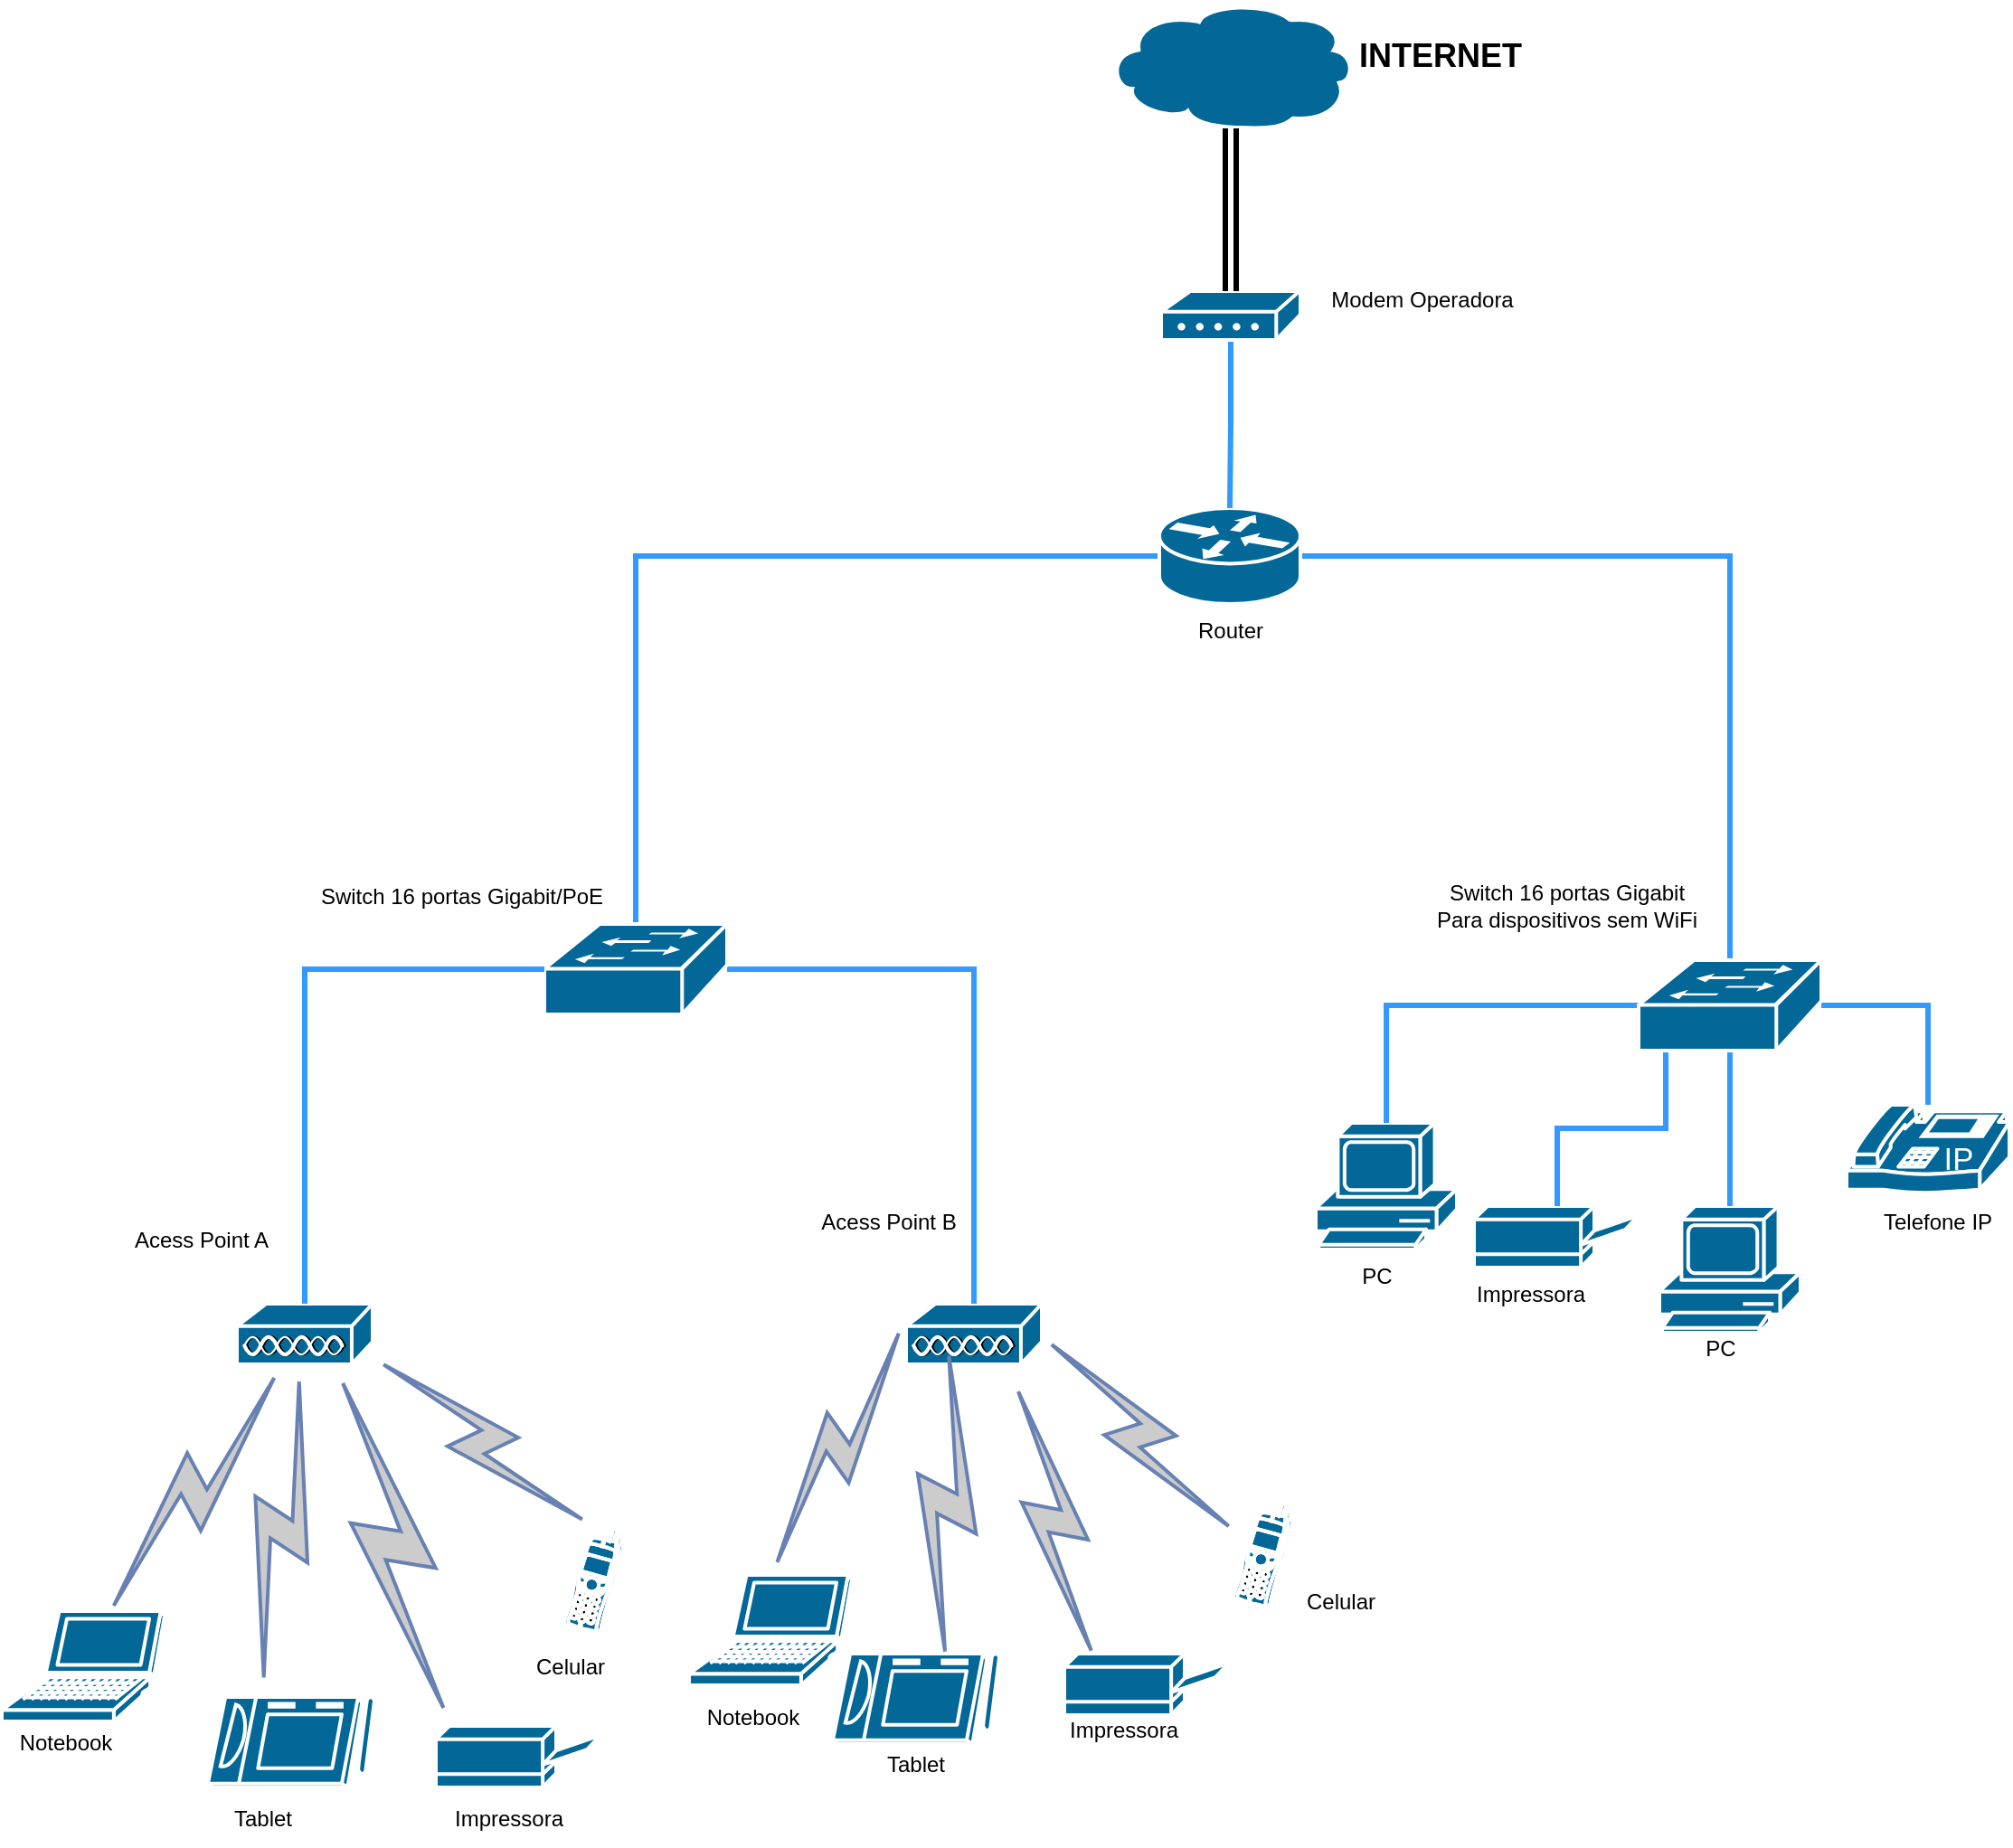 <mxfile version="24.5.4" type="github">
  <diagram name="Página-1" id="KN-7Ntw3eemW49qnZTDz">
    <mxGraphModel dx="2219" dy="557" grid="1" gridSize="10" guides="1" tooltips="1" connect="1" arrows="1" fold="1" page="1" pageScale="1" pageWidth="1169" pageHeight="827" math="0" shadow="0">
      <root>
        <mxCell id="0" />
        <mxCell id="1" parent="0" />
        <mxCell id="tpDxhP_KRYRFs_A_IT78-10" value="" style="shape=mxgraph.cisco.misc.access_point;sketch=0;html=1;pointerEvents=1;dashed=0;fillColor=#036897;strokeColor=#ffffff;strokeWidth=2;verticalLabelPosition=bottom;verticalAlign=top;align=center;outlineConnect=0;" parent="1" vertex="1">
          <mxGeometry x="-420" y="730" width="75" height="34" as="geometry" />
        </mxCell>
        <mxCell id="tpDxhP_KRYRFs_A_IT78-11" value="" style="shape=mxgraph.cisco.misc.access_point;sketch=0;html=1;pointerEvents=1;dashed=0;fillColor=#036897;strokeColor=#ffffff;strokeWidth=2;verticalLabelPosition=bottom;verticalAlign=top;align=center;outlineConnect=0;" parent="1" vertex="1">
          <mxGeometry x="-50" y="730" width="75" height="34" as="geometry" />
        </mxCell>
        <mxCell id="t4g9sNa6MWXyz9LRMFcR-9" style="edgeStyle=orthogonalEdgeStyle;rounded=0;orthogonalLoop=1;jettySize=auto;html=1;strokeColor=#3399FF;endArrow=none;endFill=0;strokeWidth=3;" edge="1" parent="1" source="tpDxhP_KRYRFs_A_IT78-21" target="t4g9sNa6MWXyz9LRMFcR-7">
          <mxGeometry relative="1" as="geometry" />
        </mxCell>
        <mxCell id="t4g9sNa6MWXyz9LRMFcR-10" style="edgeStyle=orthogonalEdgeStyle;rounded=0;orthogonalLoop=1;jettySize=auto;html=1;strokeColor=#3399FF;strokeWidth=3;endArrow=none;endFill=0;" edge="1" parent="1" source="tpDxhP_KRYRFs_A_IT78-21" target="t4g9sNa6MWXyz9LRMFcR-5">
          <mxGeometry relative="1" as="geometry" />
        </mxCell>
        <mxCell id="tpDxhP_KRYRFs_A_IT78-21" value="" style="shape=mxgraph.cisco.routers.router;sketch=0;html=1;pointerEvents=1;dashed=0;fillColor=#036897;strokeColor=#ffffff;strokeWidth=2;verticalLabelPosition=bottom;verticalAlign=top;align=center;outlineConnect=0;" parent="1" vertex="1">
          <mxGeometry x="90" y="290" width="78" height="53" as="geometry" />
        </mxCell>
        <mxCell id="t4g9sNa6MWXyz9LRMFcR-13" style="edgeStyle=orthogonalEdgeStyle;rounded=0;orthogonalLoop=1;jettySize=auto;html=1;strokeColor=#3399FF;strokeWidth=3;endArrow=none;endFill=0;" edge="1" parent="1" source="tpDxhP_KRYRFs_A_IT78-25" target="tpDxhP_KRYRFs_A_IT78-21">
          <mxGeometry relative="1" as="geometry" />
        </mxCell>
        <mxCell id="tpDxhP_KRYRFs_A_IT78-25" value="" style="shape=mxgraph.cisco.modems_and_phones.modem;sketch=0;html=1;pointerEvents=1;dashed=0;fillColor=#036897;strokeColor=#ffffff;strokeWidth=2;verticalLabelPosition=bottom;verticalAlign=top;align=center;outlineConnect=0;" parent="1" vertex="1">
          <mxGeometry x="91" y="170" width="77" height="27" as="geometry" />
        </mxCell>
        <mxCell id="tpDxhP_KRYRFs_A_IT78-28" value="&lt;h2&gt;INTERNET&lt;/h2&gt;" style="text;html=1;align=center;verticalAlign=middle;resizable=0;points=[];autosize=1;strokeColor=none;fillColor=none;" parent="1" vertex="1">
          <mxGeometry x="190" y="10" width="110" height="60" as="geometry" />
        </mxCell>
        <mxCell id="tpDxhP_KRYRFs_A_IT78-29" value="Modem Operadora" style="text;html=1;align=center;verticalAlign=middle;resizable=0;points=[];autosize=1;strokeColor=none;fillColor=none;" parent="1" vertex="1">
          <mxGeometry x="174.5" y="160" width="120" height="30" as="geometry" />
        </mxCell>
        <mxCell id="tpDxhP_KRYRFs_A_IT78-30" value="Router" style="text;html=1;align=center;verticalAlign=middle;resizable=0;points=[];autosize=1;strokeColor=none;fillColor=none;" parent="1" vertex="1">
          <mxGeometry x="99" y="343" width="60" height="30" as="geometry" />
        </mxCell>
        <mxCell id="tpDxhP_KRYRFs_A_IT78-31" value="Switch 16 portas Gigabit&lt;div&gt;Para dispositivos sem WiFi&lt;/div&gt;" style="text;html=1;align=center;verticalAlign=middle;resizable=0;points=[];autosize=1;strokeColor=none;fillColor=none;" parent="1" vertex="1">
          <mxGeometry x="230" y="490" width="170" height="40" as="geometry" />
        </mxCell>
        <mxCell id="tpDxhP_KRYRFs_A_IT78-32" value="Switch 16 portas Gigabit/PoE" style="text;html=1;align=center;verticalAlign=middle;resizable=0;points=[];autosize=1;strokeColor=none;fillColor=none;" parent="1" vertex="1">
          <mxGeometry x="-386" y="490" width="180" height="30" as="geometry" />
        </mxCell>
        <mxCell id="tpDxhP_KRYRFs_A_IT78-33" value="Acess Point A" style="text;html=1;align=center;verticalAlign=middle;resizable=0;points=[];autosize=1;strokeColor=none;fillColor=none;" parent="1" vertex="1">
          <mxGeometry x="-490" y="680" width="100" height="30" as="geometry" />
        </mxCell>
        <mxCell id="tpDxhP_KRYRFs_A_IT78-34" value="Acess Point B" style="text;html=1;align=center;verticalAlign=middle;resizable=0;points=[];autosize=1;strokeColor=none;fillColor=none;" parent="1" vertex="1">
          <mxGeometry x="-110" y="670" width="100" height="30" as="geometry" />
        </mxCell>
        <mxCell id="tpDxhP_KRYRFs_A_IT78-35" value="" style="shape=mxgraph.cisco.computers_and_peripherals.laptop;sketch=0;html=1;pointerEvents=1;dashed=0;fillColor=#036897;strokeColor=#ffffff;strokeWidth=2;verticalLabelPosition=bottom;verticalAlign=top;align=center;outlineConnect=0;" parent="1" vertex="1">
          <mxGeometry x="-550" y="900" width="90" height="61" as="geometry" />
        </mxCell>
        <mxCell id="tpDxhP_KRYRFs_A_IT78-37" value="" style="shape=mxgraph.cisco.modems_and_phones.cell_phone;sketch=0;html=1;pointerEvents=1;dashed=0;fillColor=#036897;strokeColor=#ffffff;strokeWidth=2;verticalLabelPosition=bottom;verticalAlign=top;align=center;outlineConnect=0;" parent="1" vertex="1">
          <mxGeometry x="-240" y="854" width="34" height="58" as="geometry" />
        </mxCell>
        <mxCell id="tpDxhP_KRYRFs_A_IT78-41" value="" style="shape=mxgraph.cisco.modems_and_phones.cell_phone;sketch=0;html=1;pointerEvents=1;dashed=0;fillColor=#036897;strokeColor=#ffffff;strokeWidth=2;verticalLabelPosition=bottom;verticalAlign=top;align=center;outlineConnect=0;" parent="1" vertex="1">
          <mxGeometry x="130" y="840" width="34" height="58" as="geometry" />
        </mxCell>
        <mxCell id="tpDxhP_KRYRFs_A_IT78-43" value="" style="shape=mxgraph.cisco.computers_and_peripherals.laptop;sketch=0;html=1;pointerEvents=1;dashed=0;fillColor=#036897;strokeColor=#ffffff;strokeWidth=2;verticalLabelPosition=bottom;verticalAlign=top;align=center;outlineConnect=0;" parent="1" vertex="1">
          <mxGeometry x="-170" y="880" width="90" height="61" as="geometry" />
        </mxCell>
        <mxCell id="tpDxhP_KRYRFs_A_IT78-47" value="" style="shape=mxgraph.cisco.computers_and_peripherals.pc;sketch=0;html=1;pointerEvents=1;dashed=0;fillColor=#036897;strokeColor=#ffffff;strokeWidth=2;verticalLabelPosition=bottom;verticalAlign=top;align=center;outlineConnect=0;" parent="1" vertex="1">
          <mxGeometry x="176.5" y="630" width="78" height="70" as="geometry" />
        </mxCell>
        <mxCell id="tpDxhP_KRYRFs_A_IT78-49" value="" style="shape=mxgraph.cisco.storage.cloud;sketch=0;html=1;pointerEvents=1;dashed=0;fillColor=#036897;strokeColor=#ffffff;strokeWidth=2;verticalLabelPosition=bottom;verticalAlign=top;align=center;outlineConnect=0;" parent="1" vertex="1">
          <mxGeometry x="61" y="10" width="137" height="70" as="geometry" />
        </mxCell>
        <mxCell id="tpDxhP_KRYRFs_A_IT78-50" style="edgeStyle=orthogonalEdgeStyle;rounded=0;orthogonalLoop=1;jettySize=auto;html=1;entryX=0.5;entryY=0;entryDx=0;entryDy=0;entryPerimeter=0;shape=link;strokeWidth=3;" parent="1" source="tpDxhP_KRYRFs_A_IT78-49" target="tpDxhP_KRYRFs_A_IT78-25" edge="1">
          <mxGeometry relative="1" as="geometry" />
        </mxCell>
        <mxCell id="tpDxhP_KRYRFs_A_IT78-51" style="edgeStyle=orthogonalEdgeStyle;rounded=0;orthogonalLoop=1;jettySize=auto;html=1;entryX=0.5;entryY=0;entryDx=0;entryDy=0;entryPerimeter=0;strokeColor=#3399FF;endArrow=none;endFill=0;strokeWidth=3;" parent="1" source="t4g9sNa6MWXyz9LRMFcR-7" target="tpDxhP_KRYRFs_A_IT78-47" edge="1">
          <mxGeometry relative="1" as="geometry">
            <mxPoint x="369" y="552.5" as="sourcePoint" />
          </mxGeometry>
        </mxCell>
        <mxCell id="tpDxhP_KRYRFs_A_IT78-48" value="" style="shape=mxgraph.cisco.computers_and_peripherals.printer;sketch=0;html=1;pointerEvents=1;dashed=0;fillColor=#036897;strokeColor=#ffffff;strokeWidth=2;verticalLabelPosition=bottom;verticalAlign=top;align=center;outlineConnect=0;" parent="1" vertex="1">
          <mxGeometry x="264" y="676" width="91" height="34" as="geometry" />
        </mxCell>
        <mxCell id="tpDxhP_KRYRFs_A_IT78-55" value="" style="shape=mxgraph.cisco.computers_and_peripherals.pc;sketch=0;html=1;pointerEvents=1;dashed=0;fillColor=#036897;strokeColor=#ffffff;strokeWidth=2;verticalLabelPosition=bottom;verticalAlign=top;align=center;outlineConnect=0;" parent="1" vertex="1">
          <mxGeometry x="366.5" y="676" width="78" height="70" as="geometry" />
        </mxCell>
        <mxCell id="tpDxhP_KRYRFs_A_IT78-56" style="edgeStyle=orthogonalEdgeStyle;rounded=0;orthogonalLoop=1;jettySize=auto;html=1;entryX=0.5;entryY=0;entryDx=0;entryDy=0;entryPerimeter=0;strokeColor=#3399FF;strokeWidth=3;endArrow=none;endFill=0;" parent="1" source="t4g9sNa6MWXyz9LRMFcR-7" target="tpDxhP_KRYRFs_A_IT78-55" edge="1">
          <mxGeometry relative="1" as="geometry">
            <mxPoint x="458.1" y="552.5" as="sourcePoint" />
          </mxGeometry>
        </mxCell>
        <mxCell id="tpDxhP_KRYRFs_A_IT78-58" value="Notebook" style="text;html=1;align=center;verticalAlign=middle;resizable=0;points=[];autosize=1;strokeColor=none;fillColor=none;" parent="1" vertex="1">
          <mxGeometry x="-550" y="957.5" width="70" height="30" as="geometry" />
        </mxCell>
        <mxCell id="tpDxhP_KRYRFs_A_IT78-59" value="Tablet" style="text;html=1;align=center;verticalAlign=middle;resizable=0;points=[];autosize=1;strokeColor=none;fillColor=none;" parent="1" vertex="1">
          <mxGeometry x="-436" y="1000" width="60" height="30" as="geometry" />
        </mxCell>
        <mxCell id="tpDxhP_KRYRFs_A_IT78-60" value="Tablet" style="text;html=1;align=center;verticalAlign=middle;resizable=0;points=[];autosize=1;strokeColor=none;fillColor=none;" parent="1" vertex="1">
          <mxGeometry x="-75" y="970" width="60" height="30" as="geometry" />
        </mxCell>
        <mxCell id="tpDxhP_KRYRFs_A_IT78-61" value="Notebook" style="text;html=1;align=center;verticalAlign=middle;resizable=0;points=[];autosize=1;strokeColor=none;fillColor=none;" parent="1" vertex="1">
          <mxGeometry x="-170" y="943.5" width="70" height="30" as="geometry" />
        </mxCell>
        <mxCell id="tpDxhP_KRYRFs_A_IT78-62" value="Celular" style="text;html=1;align=center;verticalAlign=middle;resizable=0;points=[];autosize=1;strokeColor=none;fillColor=none;" parent="1" vertex="1">
          <mxGeometry x="-266" y="915.5" width="60" height="30" as="geometry" />
        </mxCell>
        <mxCell id="tpDxhP_KRYRFs_A_IT78-63" value="Celular" style="text;html=1;align=center;verticalAlign=middle;resizable=0;points=[];autosize=1;strokeColor=none;fillColor=none;" parent="1" vertex="1">
          <mxGeometry x="160" y="880" width="60" height="30" as="geometry" />
        </mxCell>
        <mxCell id="tpDxhP_KRYRFs_A_IT78-64" value="PC" style="text;html=1;align=center;verticalAlign=middle;resizable=0;points=[];autosize=1;strokeColor=none;fillColor=none;" parent="1" vertex="1">
          <mxGeometry x="190" y="700" width="40" height="30" as="geometry" />
        </mxCell>
        <mxCell id="tpDxhP_KRYRFs_A_IT78-65" value="PC" style="text;html=1;align=center;verticalAlign=middle;resizable=0;points=[];autosize=1;strokeColor=none;fillColor=none;" parent="1" vertex="1">
          <mxGeometry x="380" y="740" width="40" height="30" as="geometry" />
        </mxCell>
        <mxCell id="tpDxhP_KRYRFs_A_IT78-66" value="Impressora" style="text;html=1;align=center;verticalAlign=middle;resizable=0;points=[];autosize=1;strokeColor=none;fillColor=none;" parent="1" vertex="1">
          <mxGeometry x="254.5" y="710" width="80" height="30" as="geometry" />
        </mxCell>
        <mxCell id="tpDxhP_KRYRFs_A_IT78-68" value="" style="shape=mxgraph.cisco.computers_and_peripherals.printer;sketch=0;html=1;pointerEvents=1;dashed=0;fillColor=#036897;strokeColor=#ffffff;strokeWidth=2;verticalLabelPosition=bottom;verticalAlign=top;align=center;outlineConnect=0;" parent="1" vertex="1">
          <mxGeometry x="37.5" y="923.5" width="91" height="34" as="geometry" />
        </mxCell>
        <mxCell id="tpDxhP_KRYRFs_A_IT78-69" value="Impressora&lt;div&gt;&lt;br&gt;&lt;/div&gt;" style="text;html=1;align=center;verticalAlign=middle;resizable=0;points=[];autosize=1;strokeColor=none;fillColor=none;" parent="1" vertex="1">
          <mxGeometry x="30" y="952.5" width="80" height="40" as="geometry" />
        </mxCell>
        <mxCell id="tpDxhP_KRYRFs_A_IT78-70" value="" style="shape=mxgraph.cisco.computers_and_peripherals.printer;sketch=0;html=1;pointerEvents=1;dashed=0;fillColor=#036897;strokeColor=#ffffff;strokeWidth=2;verticalLabelPosition=bottom;verticalAlign=top;align=center;outlineConnect=0;" parent="1" vertex="1">
          <mxGeometry x="-310" y="963.5" width="91" height="34" as="geometry" />
        </mxCell>
        <mxCell id="tpDxhP_KRYRFs_A_IT78-73" value="Impressora" style="text;html=1;align=center;verticalAlign=middle;resizable=0;points=[];autosize=1;strokeColor=none;fillColor=none;" parent="1" vertex="1">
          <mxGeometry x="-310" y="1000" width="80" height="30" as="geometry" />
        </mxCell>
        <mxCell id="t4g9sNa6MWXyz9LRMFcR-1" value="" style="html=1;outlineConnect=0;fillColor=#CCCCCC;strokeColor=#6881B3;gradientColor=none;gradientDirection=north;strokeWidth=2;shape=mxgraph.networks.comm_link_edge;html=1;rounded=0;exitX=0.633;exitY=0.066;exitDx=0;exitDy=0;exitPerimeter=0;" edge="1" parent="1" source="tpDxhP_KRYRFs_A_IT78-35" target="tpDxhP_KRYRFs_A_IT78-10">
          <mxGeometry width="100" height="100" relative="1" as="geometry">
            <mxPoint x="-490" y="860" as="sourcePoint" />
            <mxPoint x="-390" y="760" as="targetPoint" />
          </mxGeometry>
        </mxCell>
        <mxCell id="t4g9sNa6MWXyz9LRMFcR-2" value="" style="html=1;outlineConnect=0;fillColor=#CCCCCC;strokeColor=#6881B3;gradientColor=none;gradientDirection=north;strokeWidth=2;shape=mxgraph.networks.comm_link_edge;html=1;rounded=0;exitX=0.327;exitY=-0.034;exitDx=0;exitDy=0;exitPerimeter=0;" edge="1" parent="1" source="t4g9sNa6MWXyz9LRMFcR-20" target="tpDxhP_KRYRFs_A_IT78-10">
          <mxGeometry width="100" height="100" relative="1" as="geometry">
            <mxPoint x="-369.98" y="960.024" as="sourcePoint" />
            <mxPoint x="-333" y="780" as="targetPoint" />
          </mxGeometry>
        </mxCell>
        <mxCell id="t4g9sNa6MWXyz9LRMFcR-3" value="" style="html=1;outlineConnect=0;fillColor=#CCCCCC;strokeColor=#6881B3;gradientColor=none;gradientDirection=north;strokeWidth=2;shape=mxgraph.networks.comm_link_edge;html=1;rounded=0;exitX=0.08;exitY=0;exitDx=0;exitDy=0;exitPerimeter=0;" edge="1" parent="1" source="tpDxhP_KRYRFs_A_IT78-70" target="tpDxhP_KRYRFs_A_IT78-10">
          <mxGeometry width="100" height="100" relative="1" as="geometry">
            <mxPoint x="-326.5" y="951" as="sourcePoint" />
            <mxPoint x="-316.5" y="754" as="targetPoint" />
            <Array as="points">
              <mxPoint x="-273.5" y="850" />
            </Array>
          </mxGeometry>
        </mxCell>
        <mxCell id="t4g9sNa6MWXyz9LRMFcR-4" value="" style="html=1;outlineConnect=0;fillColor=#CCCCCC;strokeColor=#6881B3;gradientColor=none;gradientDirection=north;strokeWidth=2;shape=mxgraph.networks.comm_link_edge;html=1;rounded=0;exitX=0.5;exitY=0;exitDx=0;exitDy=0;exitPerimeter=0;" edge="1" parent="1" source="tpDxhP_KRYRFs_A_IT78-37" target="tpDxhP_KRYRFs_A_IT78-10">
          <mxGeometry width="100" height="100" relative="1" as="geometry">
            <mxPoint x="-220.5" y="910" as="sourcePoint" />
            <mxPoint x="-319.5" y="710" as="targetPoint" />
            <Array as="points">
              <mxPoint x="-228" y="796" />
            </Array>
          </mxGeometry>
        </mxCell>
        <mxCell id="t4g9sNa6MWXyz9LRMFcR-12" style="edgeStyle=orthogonalEdgeStyle;rounded=0;orthogonalLoop=1;jettySize=auto;html=1;endArrow=none;endFill=0;strokeWidth=3;strokeColor=#3399FF;" edge="1" parent="1" source="t4g9sNa6MWXyz9LRMFcR-5" target="tpDxhP_KRYRFs_A_IT78-11">
          <mxGeometry relative="1" as="geometry" />
        </mxCell>
        <mxCell id="t4g9sNa6MWXyz9LRMFcR-5" value="" style="shape=mxgraph.cisco.switches.workgroup_switch;sketch=0;html=1;pointerEvents=1;dashed=0;fillColor=#036897;strokeColor=#ffffff;strokeWidth=2;verticalLabelPosition=bottom;verticalAlign=top;align=center;outlineConnect=0;" vertex="1" parent="1">
          <mxGeometry x="-250" y="520" width="101" height="50" as="geometry" />
        </mxCell>
        <mxCell id="t4g9sNa6MWXyz9LRMFcR-8" style="edgeStyle=orthogonalEdgeStyle;rounded=0;orthogonalLoop=1;jettySize=auto;html=1;strokeColor=#3399FF;strokeWidth=3;endArrow=none;endFill=0;" edge="1" parent="1" source="t4g9sNa6MWXyz9LRMFcR-7" target="tpDxhP_KRYRFs_A_IT78-48">
          <mxGeometry relative="1" as="geometry">
            <Array as="points">
              <mxPoint x="370" y="633" />
              <mxPoint x="310" y="633" />
            </Array>
          </mxGeometry>
        </mxCell>
        <mxCell id="t4g9sNa6MWXyz9LRMFcR-25" style="edgeStyle=orthogonalEdgeStyle;rounded=0;orthogonalLoop=1;jettySize=auto;html=1;strokeColor=#3399FF;strokeWidth=3;endArrow=none;endFill=0;" edge="1" parent="1" source="t4g9sNa6MWXyz9LRMFcR-7" target="t4g9sNa6MWXyz9LRMFcR-23">
          <mxGeometry relative="1" as="geometry" />
        </mxCell>
        <mxCell id="t4g9sNa6MWXyz9LRMFcR-7" value="" style="shape=mxgraph.cisco.switches.workgroup_switch;sketch=0;html=1;pointerEvents=1;dashed=0;fillColor=#036897;strokeColor=#ffffff;strokeWidth=2;verticalLabelPosition=bottom;verticalAlign=top;align=center;outlineConnect=0;" vertex="1" parent="1">
          <mxGeometry x="355" y="540" width="101" height="50" as="geometry" />
        </mxCell>
        <mxCell id="t4g9sNa6MWXyz9LRMFcR-11" style="edgeStyle=orthogonalEdgeStyle;rounded=0;orthogonalLoop=1;jettySize=auto;html=1;entryX=0.5;entryY=0;entryDx=0;entryDy=0;entryPerimeter=0;endArrow=none;endFill=0;strokeWidth=3;strokeColor=#3399FF;" edge="1" parent="1" source="t4g9sNa6MWXyz9LRMFcR-5" target="tpDxhP_KRYRFs_A_IT78-10">
          <mxGeometry relative="1" as="geometry" />
        </mxCell>
        <mxCell id="t4g9sNa6MWXyz9LRMFcR-16" value="" style="html=1;outlineConnect=0;fillColor=#CCCCCC;strokeColor=#6881B3;gradientColor=none;gradientDirection=north;strokeWidth=2;shape=mxgraph.networks.comm_link_edge;html=1;rounded=0;exitX=0.5;exitY=0;exitDx=0;exitDy=0;exitPerimeter=0;entryX=-0.005;entryY=0.276;entryDx=0;entryDy=0;entryPerimeter=0;" edge="1" parent="1" source="tpDxhP_KRYRFs_A_IT78-43" target="tpDxhP_KRYRFs_A_IT78-11">
          <mxGeometry width="100" height="100" relative="1" as="geometry">
            <mxPoint x="-130" y="898" as="sourcePoint" />
            <mxPoint x="-31" y="758" as="targetPoint" />
            <Array as="points">
              <mxPoint x="263" y="784" />
            </Array>
          </mxGeometry>
        </mxCell>
        <mxCell id="t4g9sNa6MWXyz9LRMFcR-17" value="" style="html=1;outlineConnect=0;fillColor=#CCCCCC;strokeColor=#6881B3;gradientColor=none;gradientDirection=north;strokeWidth=2;shape=mxgraph.networks.comm_link_edge;html=1;rounded=0;exitX=0.68;exitY=0.158;exitDx=0;exitDy=0;exitPerimeter=0;entryX=0.317;entryY=0.582;entryDx=0;entryDy=0;entryPerimeter=0;" edge="1" parent="1" source="t4g9sNa6MWXyz9LRMFcR-21" target="tpDxhP_KRYRFs_A_IT78-11">
          <mxGeometry width="100" height="100" relative="1" as="geometry">
            <mxPoint x="-45" y="930" as="sourcePoint" />
            <mxPoint x="5" y="769" as="targetPoint" />
            <Array as="points">
              <mxPoint x="318" y="814" />
            </Array>
          </mxGeometry>
        </mxCell>
        <mxCell id="t4g9sNa6MWXyz9LRMFcR-18" value="" style="html=1;outlineConnect=0;fillColor=#CCCCCC;strokeColor=#6881B3;gradientColor=none;gradientDirection=north;strokeWidth=2;shape=mxgraph.networks.comm_link_edge;html=1;rounded=0;exitX=0.188;exitY=0.185;exitDx=0;exitDy=0;exitPerimeter=0;entryX=0.797;entryY=1.194;entryDx=0;entryDy=0;entryPerimeter=0;" edge="1" parent="1" source="tpDxhP_KRYRFs_A_IT78-68" target="tpDxhP_KRYRFs_A_IT78-11">
          <mxGeometry width="100" height="100" relative="1" as="geometry">
            <mxPoint x="-50" y="898" as="sourcePoint" />
            <mxPoint x="25" y="757" as="targetPoint" />
            <Array as="points">
              <mxPoint x="338" y="802" />
            </Array>
          </mxGeometry>
        </mxCell>
        <mxCell id="t4g9sNa6MWXyz9LRMFcR-19" value="" style="html=1;outlineConnect=0;fillColor=#CCCCCC;strokeColor=#6881B3;gradientColor=none;gradientDirection=north;strokeWidth=2;shape=mxgraph.networks.comm_link_edge;html=1;rounded=0;exitX=0.112;exitY=0.321;exitDx=0;exitDy=0;exitPerimeter=0;entryX=1;entryY=0.5;entryDx=0;entryDy=0;entryPerimeter=0;" edge="1" parent="1" source="tpDxhP_KRYRFs_A_IT78-41" target="tpDxhP_KRYRFs_A_IT78-11">
          <mxGeometry width="100" height="100" relative="1" as="geometry">
            <mxPoint x="25" y="891" as="sourcePoint" />
            <mxPoint x="60" y="760" as="targetPoint" />
            <Array as="points">
              <mxPoint x="413" y="795" />
            </Array>
          </mxGeometry>
        </mxCell>
        <mxCell id="t4g9sNa6MWXyz9LRMFcR-20" value="" style="shape=mxgraph.cisco.computers_and_peripherals.tablet;sketch=0;html=1;pointerEvents=1;dashed=0;fillColor=#036897;strokeColor=#ffffff;strokeWidth=2;verticalLabelPosition=bottom;verticalAlign=top;align=center;outlineConnect=0;" vertex="1" parent="1">
          <mxGeometry x="-436" y="947.5" width="91" height="50" as="geometry" />
        </mxCell>
        <mxCell id="t4g9sNa6MWXyz9LRMFcR-21" value="" style="shape=mxgraph.cisco.computers_and_peripherals.tablet;sketch=0;html=1;pointerEvents=1;dashed=0;fillColor=#036897;strokeColor=#ffffff;strokeWidth=2;verticalLabelPosition=bottom;verticalAlign=top;align=center;outlineConnect=0;" vertex="1" parent="1">
          <mxGeometry x="-90.5" y="923.5" width="91" height="50" as="geometry" />
        </mxCell>
        <mxCell id="t4g9sNa6MWXyz9LRMFcR-23" value="" style="shape=mxgraph.cisco.modems_and_phones.ip_phone;sketch=0;html=1;pointerEvents=1;dashed=0;fillColor=#036897;strokeColor=#ffffff;strokeWidth=2;verticalLabelPosition=bottom;verticalAlign=top;align=center;outlineConnect=0;" vertex="1" parent="1">
          <mxGeometry x="470" y="620" width="90" height="50" as="geometry" />
        </mxCell>
        <mxCell id="t4g9sNa6MWXyz9LRMFcR-26" value="Telefone IP" style="text;html=1;align=center;verticalAlign=middle;resizable=0;points=[];autosize=1;strokeColor=none;fillColor=none;" vertex="1" parent="1">
          <mxGeometry x="480" y="670" width="80" height="30" as="geometry" />
        </mxCell>
      </root>
    </mxGraphModel>
  </diagram>
</mxfile>
